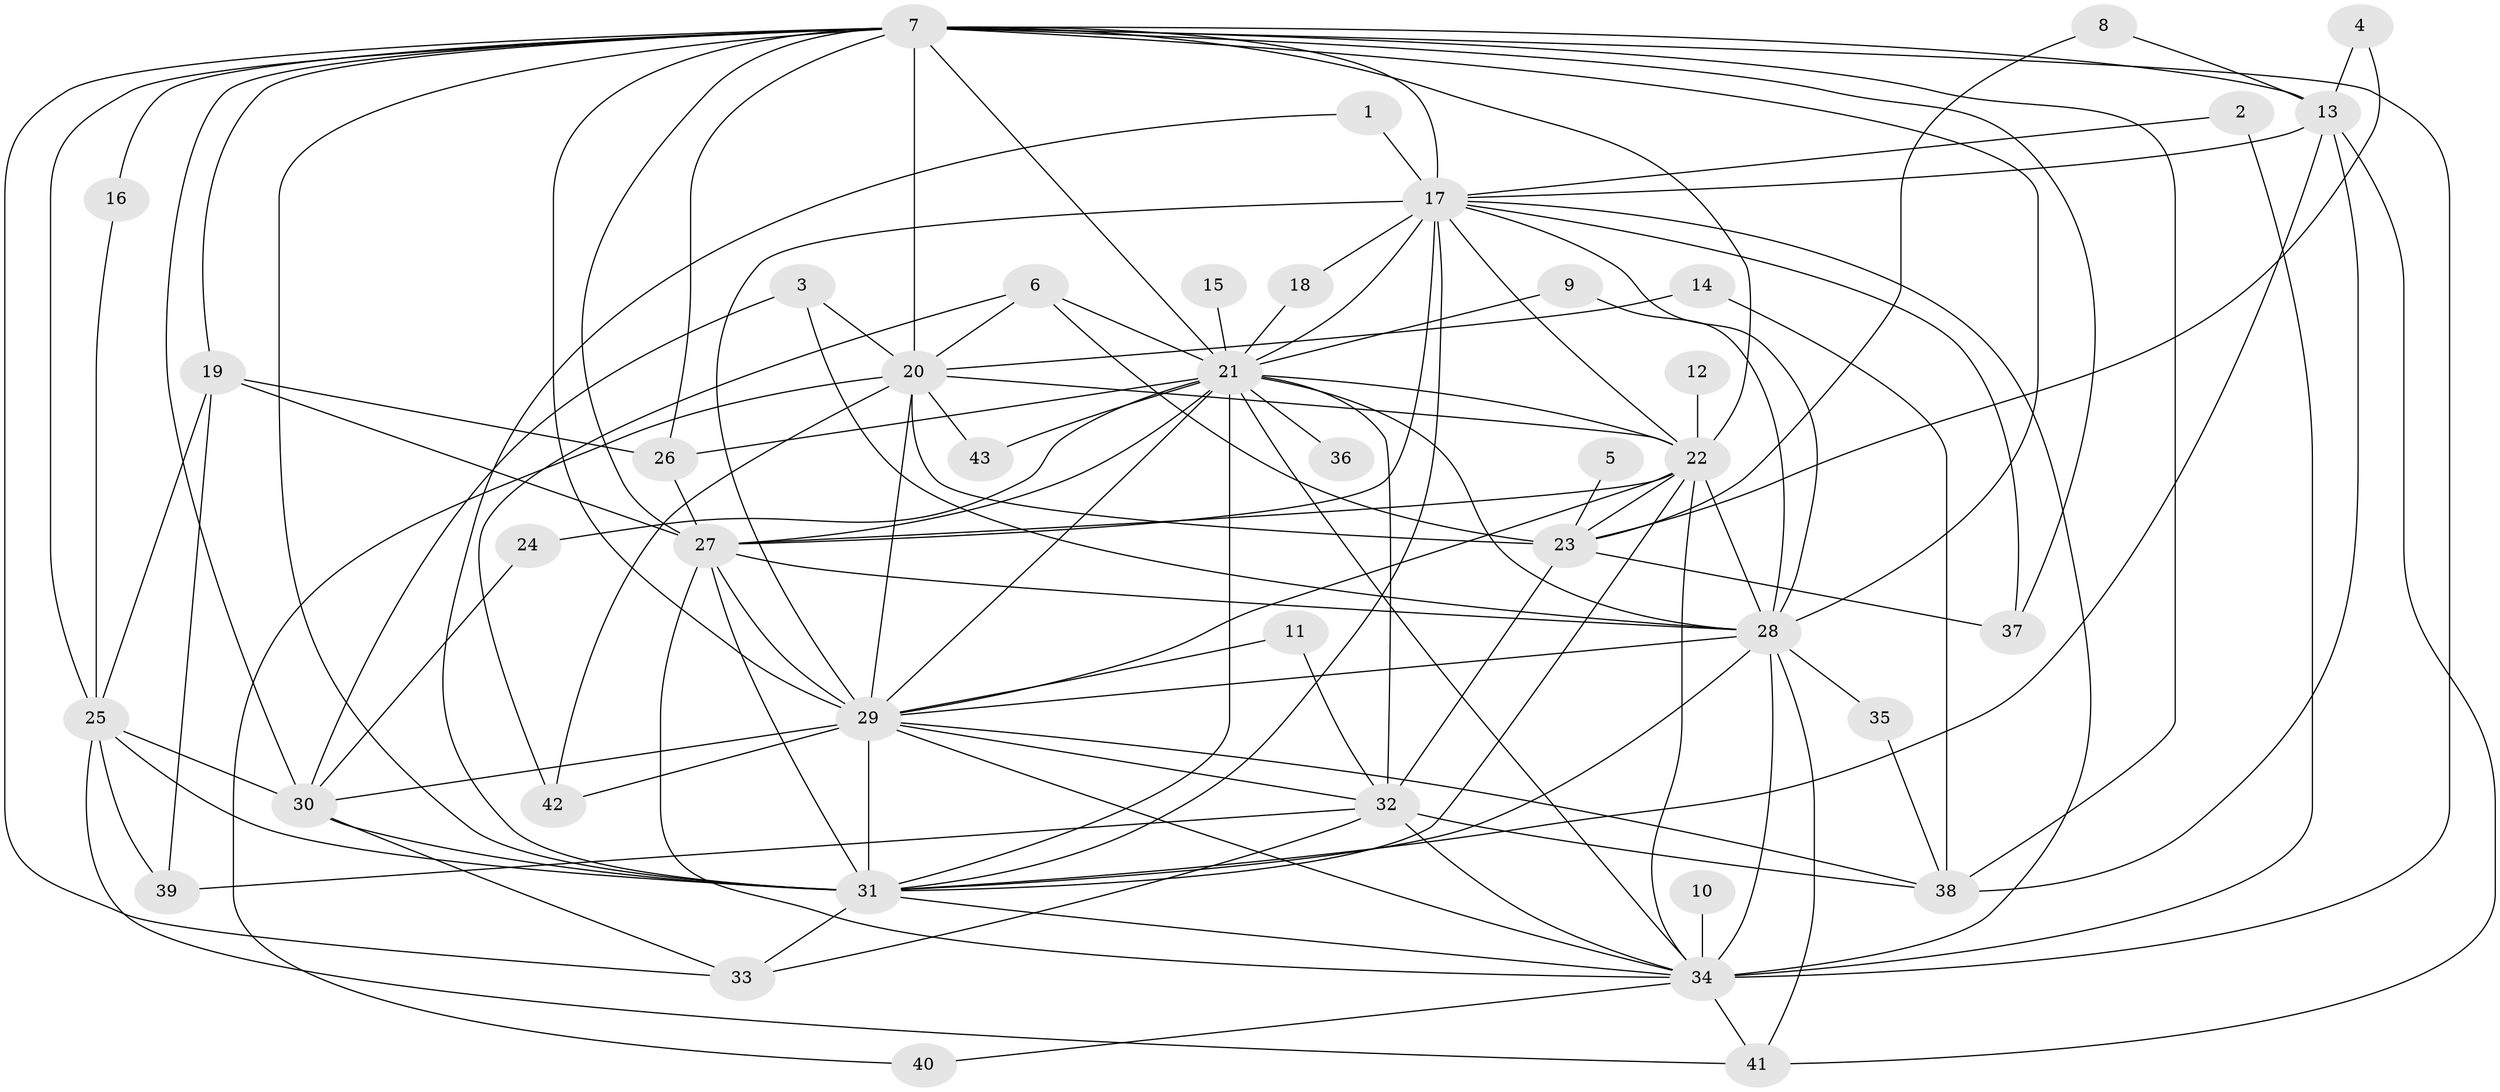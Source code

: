 // original degree distribution, {12: 0.011764705882352941, 22: 0.011764705882352941, 17: 0.023529411764705882, 16: 0.023529411764705882, 20: 0.011764705882352941, 14: 0.023529411764705882, 21: 0.011764705882352941, 7: 0.011764705882352941, 6: 0.023529411764705882, 3: 0.23529411764705882, 2: 0.4823529411764706, 11: 0.011764705882352941, 4: 0.09411764705882353, 8: 0.011764705882352941, 9: 0.011764705882352941}
// Generated by graph-tools (version 1.1) at 2025/25/03/09/25 03:25:53]
// undirected, 43 vertices, 119 edges
graph export_dot {
graph [start="1"]
  node [color=gray90,style=filled];
  1;
  2;
  3;
  4;
  5;
  6;
  7;
  8;
  9;
  10;
  11;
  12;
  13;
  14;
  15;
  16;
  17;
  18;
  19;
  20;
  21;
  22;
  23;
  24;
  25;
  26;
  27;
  28;
  29;
  30;
  31;
  32;
  33;
  34;
  35;
  36;
  37;
  38;
  39;
  40;
  41;
  42;
  43;
  1 -- 17 [weight=2.0];
  1 -- 31 [weight=1.0];
  2 -- 17 [weight=1.0];
  2 -- 34 [weight=1.0];
  3 -- 20 [weight=1.0];
  3 -- 28 [weight=1.0];
  3 -- 30 [weight=1.0];
  4 -- 13 [weight=1.0];
  4 -- 23 [weight=1.0];
  5 -- 23 [weight=1.0];
  6 -- 20 [weight=1.0];
  6 -- 21 [weight=1.0];
  6 -- 23 [weight=1.0];
  6 -- 42 [weight=1.0];
  7 -- 13 [weight=1.0];
  7 -- 16 [weight=1.0];
  7 -- 17 [weight=2.0];
  7 -- 19 [weight=1.0];
  7 -- 20 [weight=1.0];
  7 -- 21 [weight=2.0];
  7 -- 22 [weight=3.0];
  7 -- 25 [weight=1.0];
  7 -- 26 [weight=1.0];
  7 -- 27 [weight=4.0];
  7 -- 28 [weight=2.0];
  7 -- 29 [weight=3.0];
  7 -- 30 [weight=1.0];
  7 -- 31 [weight=3.0];
  7 -- 33 [weight=1.0];
  7 -- 34 [weight=2.0];
  7 -- 37 [weight=1.0];
  7 -- 38 [weight=3.0];
  8 -- 13 [weight=1.0];
  8 -- 23 [weight=1.0];
  9 -- 21 [weight=1.0];
  9 -- 28 [weight=1.0];
  10 -- 34 [weight=1.0];
  11 -- 29 [weight=1.0];
  11 -- 32 [weight=1.0];
  12 -- 22 [weight=1.0];
  13 -- 17 [weight=1.0];
  13 -- 31 [weight=1.0];
  13 -- 38 [weight=1.0];
  13 -- 41 [weight=1.0];
  14 -- 20 [weight=1.0];
  14 -- 38 [weight=1.0];
  15 -- 21 [weight=1.0];
  16 -- 25 [weight=1.0];
  17 -- 18 [weight=1.0];
  17 -- 21 [weight=1.0];
  17 -- 22 [weight=1.0];
  17 -- 27 [weight=1.0];
  17 -- 28 [weight=1.0];
  17 -- 29 [weight=1.0];
  17 -- 31 [weight=1.0];
  17 -- 34 [weight=1.0];
  17 -- 37 [weight=1.0];
  18 -- 21 [weight=1.0];
  19 -- 25 [weight=1.0];
  19 -- 26 [weight=1.0];
  19 -- 27 [weight=1.0];
  19 -- 39 [weight=1.0];
  20 -- 22 [weight=1.0];
  20 -- 23 [weight=1.0];
  20 -- 29 [weight=2.0];
  20 -- 40 [weight=1.0];
  20 -- 42 [weight=1.0];
  20 -- 43 [weight=1.0];
  21 -- 22 [weight=1.0];
  21 -- 24 [weight=1.0];
  21 -- 26 [weight=1.0];
  21 -- 27 [weight=1.0];
  21 -- 28 [weight=2.0];
  21 -- 29 [weight=2.0];
  21 -- 31 [weight=2.0];
  21 -- 32 [weight=1.0];
  21 -- 34 [weight=1.0];
  21 -- 36 [weight=2.0];
  21 -- 43 [weight=1.0];
  22 -- 23 [weight=1.0];
  22 -- 27 [weight=1.0];
  22 -- 28 [weight=2.0];
  22 -- 29 [weight=2.0];
  22 -- 31 [weight=1.0];
  22 -- 34 [weight=2.0];
  23 -- 32 [weight=1.0];
  23 -- 37 [weight=1.0];
  24 -- 30 [weight=1.0];
  25 -- 30 [weight=1.0];
  25 -- 31 [weight=1.0];
  25 -- 39 [weight=1.0];
  25 -- 41 [weight=1.0];
  26 -- 27 [weight=1.0];
  27 -- 28 [weight=1.0];
  27 -- 29 [weight=2.0];
  27 -- 31 [weight=1.0];
  27 -- 34 [weight=1.0];
  28 -- 29 [weight=1.0];
  28 -- 31 [weight=1.0];
  28 -- 34 [weight=3.0];
  28 -- 35 [weight=1.0];
  28 -- 41 [weight=1.0];
  29 -- 30 [weight=1.0];
  29 -- 31 [weight=2.0];
  29 -- 32 [weight=1.0];
  29 -- 34 [weight=1.0];
  29 -- 38 [weight=1.0];
  29 -- 42 [weight=1.0];
  30 -- 31 [weight=1.0];
  30 -- 33 [weight=1.0];
  31 -- 33 [weight=1.0];
  31 -- 34 [weight=1.0];
  32 -- 33 [weight=1.0];
  32 -- 34 [weight=1.0];
  32 -- 38 [weight=2.0];
  32 -- 39 [weight=1.0];
  34 -- 40 [weight=1.0];
  34 -- 41 [weight=1.0];
  35 -- 38 [weight=1.0];
}
